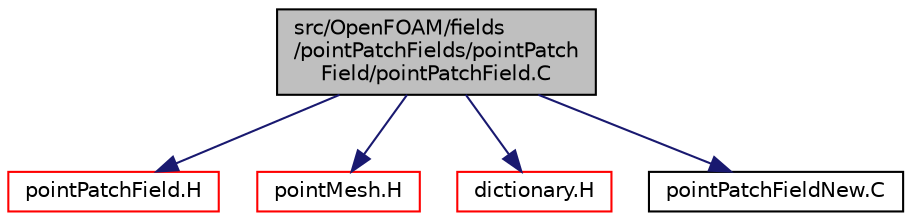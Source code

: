 digraph "src/OpenFOAM/fields/pointPatchFields/pointPatchField/pointPatchField.C"
{
  bgcolor="transparent";
  edge [fontname="Helvetica",fontsize="10",labelfontname="Helvetica",labelfontsize="10"];
  node [fontname="Helvetica",fontsize="10",shape=record];
  Node1 [label="src/OpenFOAM/fields\l/pointPatchFields/pointPatch\lField/pointPatchField.C",height=0.2,width=0.4,color="black", fillcolor="grey75", style="filled", fontcolor="black"];
  Node1 -> Node2 [color="midnightblue",fontsize="10",style="solid",fontname="Helvetica"];
  Node2 [label="pointPatchField.H",height=0.2,width=0.4,color="red",URL="$a08460.html"];
  Node1 -> Node3 [color="midnightblue",fontsize="10",style="solid",fontname="Helvetica"];
  Node3 [label="pointMesh.H",height=0.2,width=0.4,color="red",URL="$a08894.html"];
  Node1 -> Node4 [color="midnightblue",fontsize="10",style="solid",fontname="Helvetica"];
  Node4 [label="dictionary.H",height=0.2,width=0.4,color="red",URL="$a08006.html"];
  Node1 -> Node5 [color="midnightblue",fontsize="10",style="solid",fontname="Helvetica"];
  Node5 [label="pointPatchFieldNew.C",height=0.2,width=0.4,color="black",URL="$a08464.html"];
}
